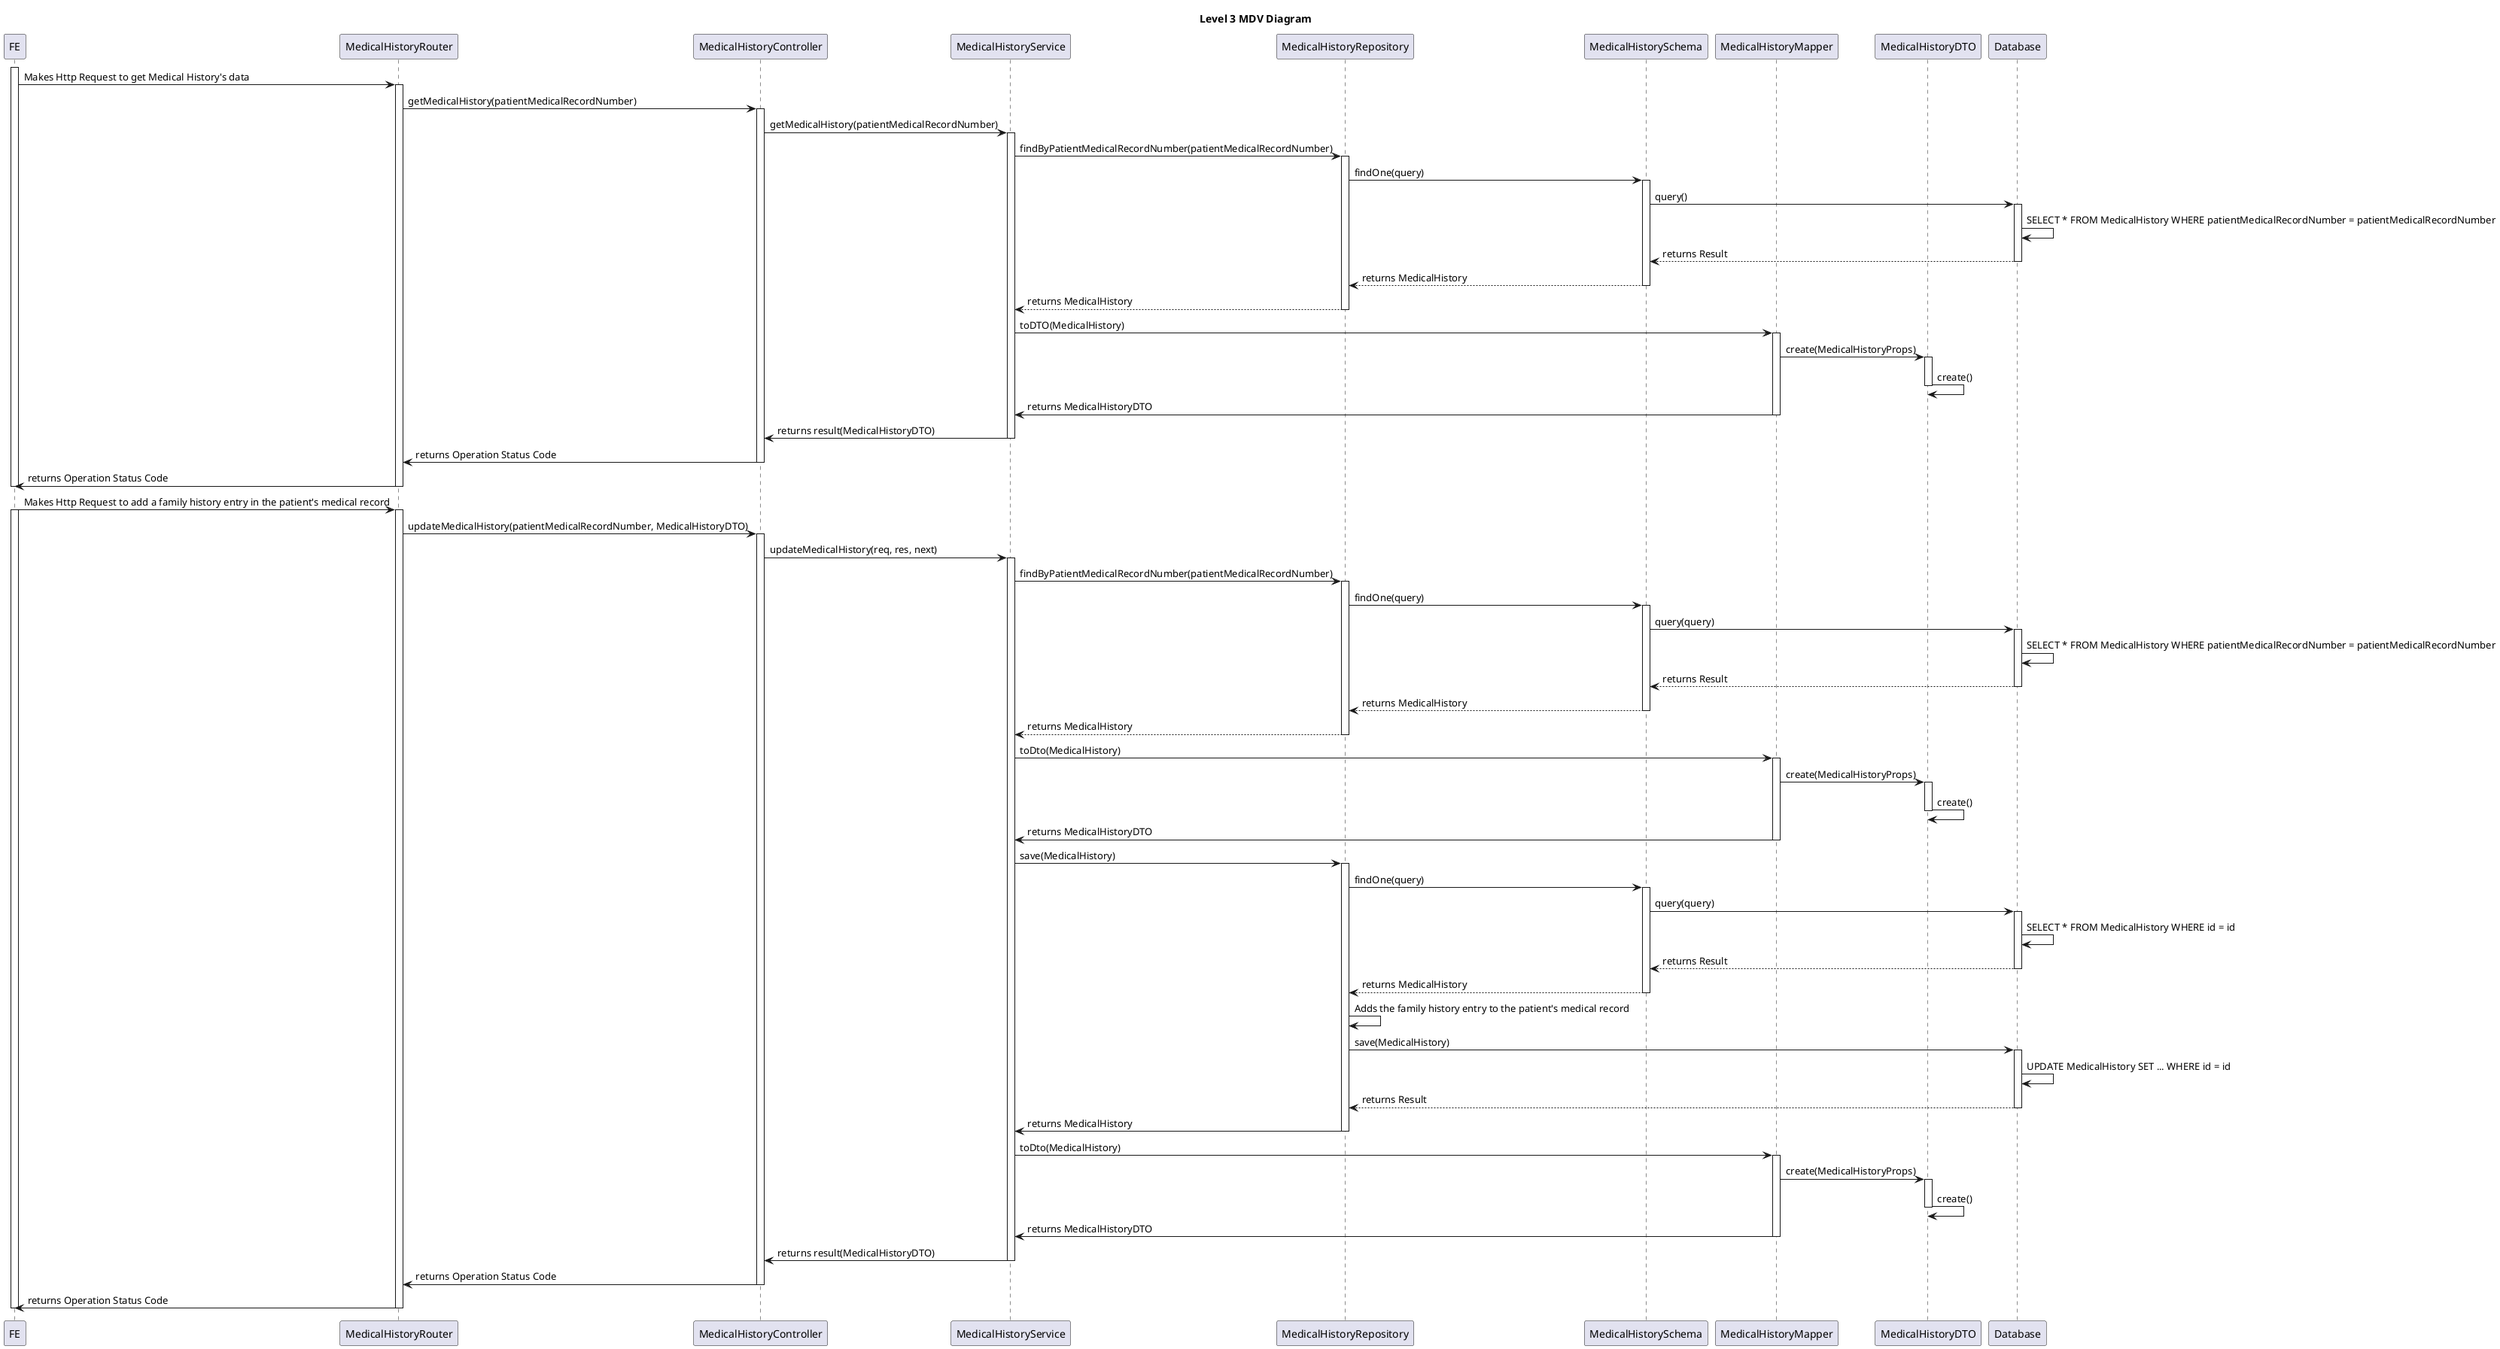 @startuml level_3_MDV

title Level 3 MDV Diagram

hide empty members
'skinparam Linetype ortho

skinparam class {
    BackgroundColor<<valueObject>> #D6EAF8
    BackgroundColor<<root>> #FDEBD0
    BackgroundColor<<service>> #D1F2EB
    BackgroundColor #UIF9E7
    AARowColor Black
}

skinparam package {
    BackgroundColor #EBF5FB
}

participant FE as FE
participant "MedicalHistoryRouter" as AR
participant "MedicalHistoryController" as AC
participant "MedicalHistoryService" as AS
participant "MedicalHistoryRepository" as ARP
participant "MedicalHistorySchema" as ASC
participant "MedicalHistoryMapper" as AM
participant "MedicalHistoryDTO" as AD
participant "Database" as DB

activate FE
FE -> AR: Makes Http Request to get Medical History's data
activate AR
AR -> AC: getMedicalHistory(patientMedicalRecordNumber)
activate AC
AC -> AS: getMedicalHistory(patientMedicalRecordNumber)
activate AS
AS -> ARP: findByPatientMedicalRecordNumber(patientMedicalRecordNumber)
activate ARP
ARP -> ASC: findOne(query)
activate ASC
ASC -> DB: query()
activate DB
DB -> DB: SELECT * FROM MedicalHistory WHERE patientMedicalRecordNumber = patientMedicalRecordNumber
DB --> ASC: returns Result
deactivate DB
ASC --> ARP: returns MedicalHistory
deactivate ASC
ARP --> AS: returns MedicalHistory
deactivate ARP
AS -> AM: toDTO(MedicalHistory)
activate AM
AM -> AD: create(MedicalHistoryProps)
activate AD
AD -> AD: create()
deactivate AD
AM -> AS: returns MedicalHistoryDTO
deactivate AM
AS -> AC: returns result(MedicalHistoryDTO)
deactivate AS
AC -> AR: returns Operation Status Code
deactivate AC
AR -> FE: returns Operation Status Code
deactivate AR
deactivate FE

FE -> AR: Makes Http Request to add a family history entry in the patient's medical record
activate FE
activate AR
AR -> AC: updateMedicalHistory(patientMedicalRecordNumber, MedicalHistoryDTO)
activate AC
AC -> AS: updateMedicalHistory(req, res, next)
activate AS
AS -> ARP: findByPatientMedicalRecordNumber(patientMedicalRecordNumber)
activate ARP
ARP -> ASC: findOne(query)
activate ASC
ASC -> DB: query(query)
activate DB	
DB -> DB: SELECT * FROM MedicalHistory WHERE patientMedicalRecordNumber = patientMedicalRecordNumber
DB --> ASC: returns Result
deactivate DB
ASC --> ARP: returns MedicalHistory
deactivate ASC
ARP --> AS: returns MedicalHistory
deactivate ARP
AS -> AM: toDto(MedicalHistory)
activate AM
AM -> AD: create(MedicalHistoryProps)
activate AD
AD -> AD: create()
deactivate AD
AM -> AS: returns MedicalHistoryDTO
deactivate AM
AS -> ARP: save(MedicalHistory)
activate ARP
ARP -> ASC: findOne(query)
activate ASC
ASC -> DB: query(query)
activate DB
DB -> DB: SELECT * FROM MedicalHistory WHERE id = id
DB --> ASC: returns Result
deactivate DB
ASC --> ARP: returns MedicalHistory
deactivate ASC
ARP -> ARP: Adds the family history entry to the patient's medical record
ARP -> DB: save(MedicalHistory)
activate DB
DB -> DB: UPDATE MedicalHistory SET ... WHERE id = id
DB --> ARP: returns Result
deactivate DB
ARP -> AS: returns MedicalHistory
deactivate ARP
AS -> AM: toDto(MedicalHistory)
activate AM
AM -> AD: create(MedicalHistoryProps)
activate AD
AD -> AD: create()
deactivate AD
AM -> AS: returns MedicalHistoryDTO
deactivate AM
AS -> AC: returns result(MedicalHistoryDTO)
deactivate AS
AC -> AR: returns Operation Status Code
deactivate AC
AR -> FE: returns Operation Status Code
deactivate AR
deactivate FE

@enduml